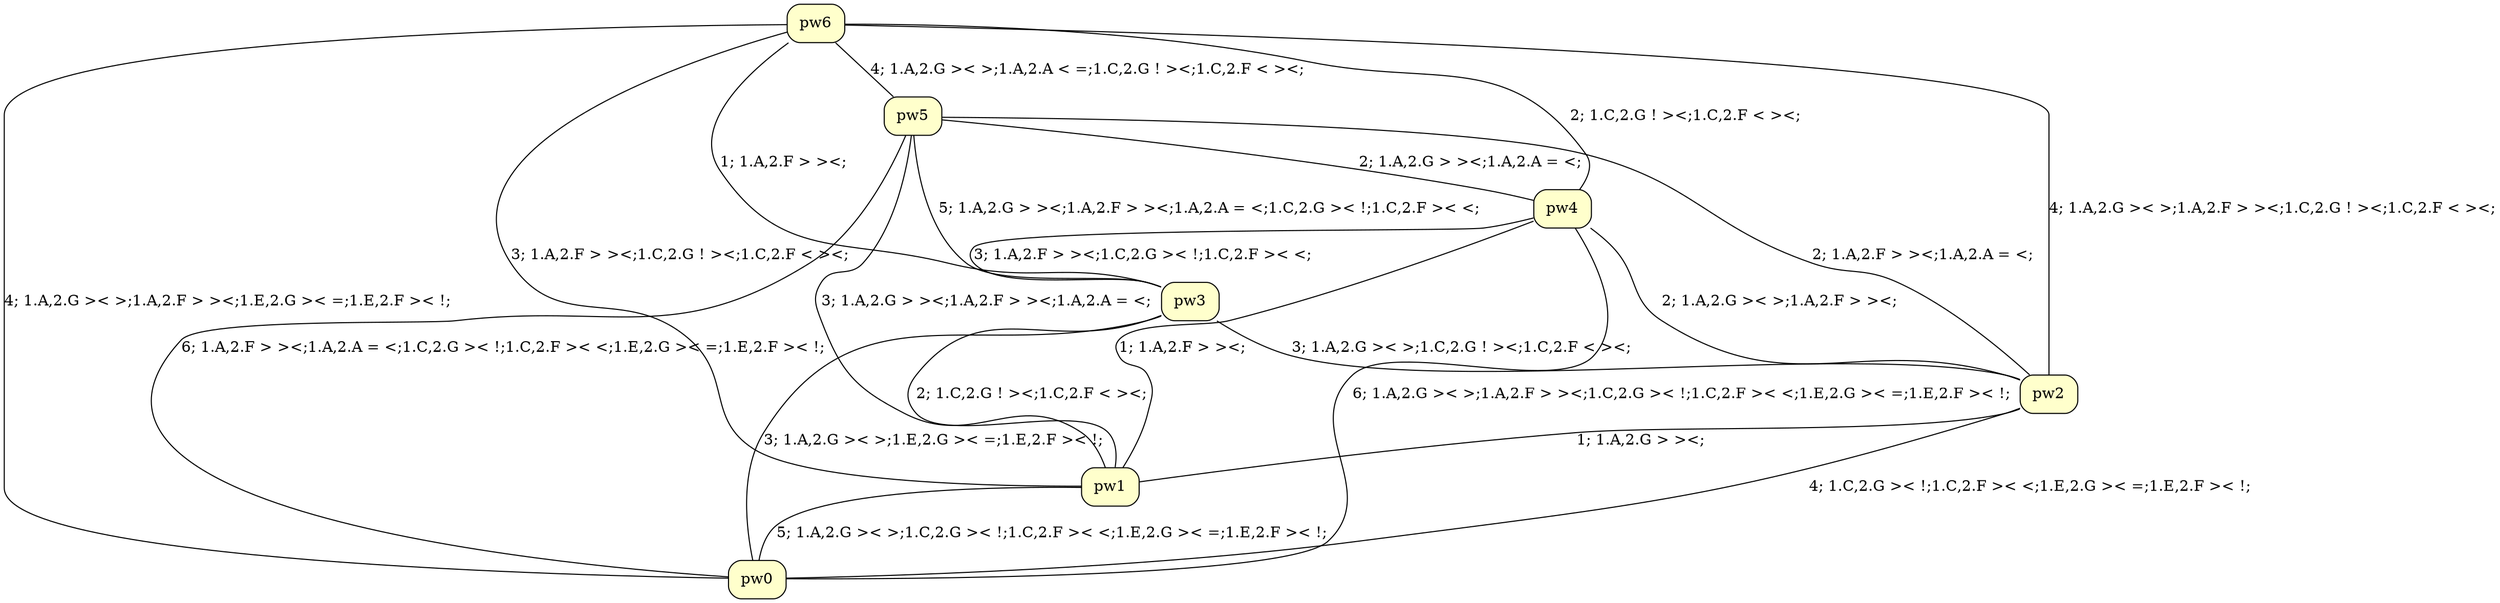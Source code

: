 graph abstract4_cluster {
overlap=false
splines=true
  node [shape=box style="filled, rounded" fillcolor="#FFFFCC"]
"pw1" -- "pw0" [label="5; 1.A,2.G >< >;1.C,2.G >< !;1.C,2.F >< <;1.E,2.G >< =;1.E,2.F >< !;",len=5]
"pw2" -- "pw0" [label="4; 1.C,2.G >< !;1.C,2.F >< <;1.E,2.G >< =;1.E,2.F >< !;",len=4]
"pw2" -- "pw1" [label="1; 1.A,2.G > ><;",len=1]
"pw3" -- "pw0" [label="3; 1.A,2.G >< >;1.E,2.G >< =;1.E,2.F >< !;",len=3]
"pw3" -- "pw1" [label="2; 1.C,2.G ! ><;1.C,2.F < ><;",len=2]
"pw3" -- "pw2" [label="3; 1.A,2.G >< >;1.C,2.G ! ><;1.C,2.F < ><;",len=3]
"pw4" -- "pw0" [label="6; 1.A,2.G >< >;1.A,2.F > ><;1.C,2.G >< !;1.C,2.F >< <;1.E,2.G >< =;1.E,2.F >< !;",len=6]
"pw4" -- "pw1" [label="1; 1.A,2.F > ><;",len=1]
"pw4" -- "pw2" [label="2; 1.A,2.G >< >;1.A,2.F > ><;",len=2]
"pw4" -- "pw3" [label="3; 1.A,2.F > ><;1.C,2.G >< !;1.C,2.F >< <;",len=3]
"pw5" -- "pw0" [label="6; 1.A,2.F > ><;1.A,2.A = <;1.C,2.G >< !;1.C,2.F >< <;1.E,2.G >< =;1.E,2.F >< !;",len=6]
"pw5" -- "pw1" [label="3; 1.A,2.G > ><;1.A,2.F > ><;1.A,2.A = <;",len=3]
"pw5" -- "pw2" [label="2; 1.A,2.F > ><;1.A,2.A = <;",len=2]
"pw5" -- "pw3" [label="5; 1.A,2.G > ><;1.A,2.F > ><;1.A,2.A = <;1.C,2.G >< !;1.C,2.F >< <;",len=5]
"pw5" -- "pw4" [label="2; 1.A,2.G > ><;1.A,2.A = <;",len=2]
"pw6" -- "pw0" [label="4; 1.A,2.G >< >;1.A,2.F > ><;1.E,2.G >< =;1.E,2.F >< !;",len=4]
"pw6" -- "pw1" [label="3; 1.A,2.F > ><;1.C,2.G ! ><;1.C,2.F < ><;",len=3]
"pw6" -- "pw2" [label="4; 1.A,2.G >< >;1.A,2.F > ><;1.C,2.G ! ><;1.C,2.F < ><;",len=4]
"pw6" -- "pw3" [label="1; 1.A,2.F > ><;",len=1]
"pw6" -- "pw4" [label="2; 1.C,2.G ! ><;1.C,2.F < ><;",len=2]
"pw6" -- "pw5" [label="4; 1.A,2.G >< >;1.A,2.A < =;1.C,2.G ! ><;1.C,2.F < ><;",len=4]
}